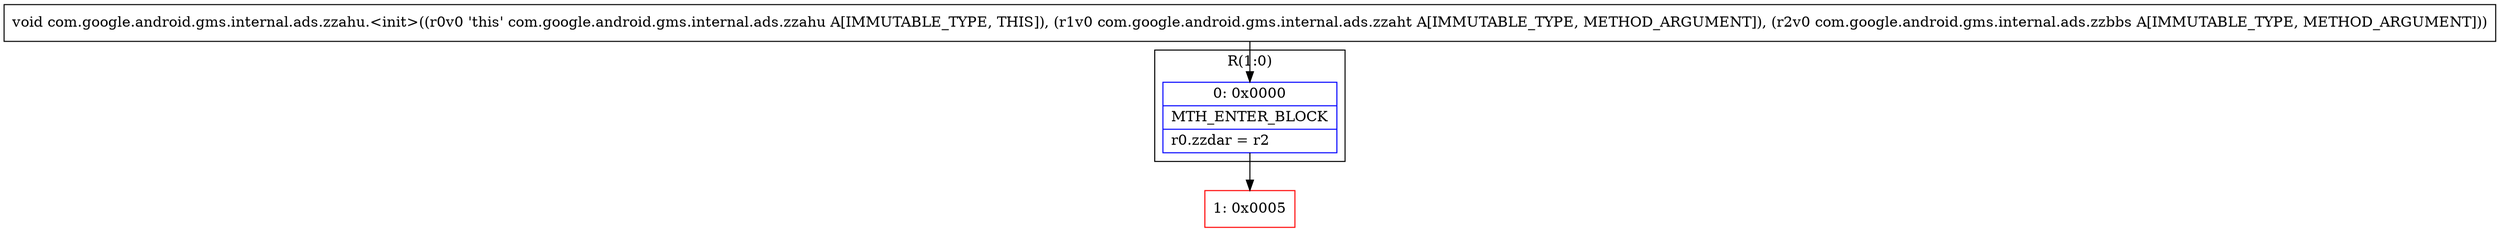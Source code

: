 digraph "CFG forcom.google.android.gms.internal.ads.zzahu.\<init\>(Lcom\/google\/android\/gms\/internal\/ads\/zzaht;Lcom\/google\/android\/gms\/internal\/ads\/zzbbs;)V" {
subgraph cluster_Region_500021947 {
label = "R(1:0)";
node [shape=record,color=blue];
Node_0 [shape=record,label="{0\:\ 0x0000|MTH_ENTER_BLOCK\l|r0.zzdar = r2\l}"];
}
Node_1 [shape=record,color=red,label="{1\:\ 0x0005}"];
MethodNode[shape=record,label="{void com.google.android.gms.internal.ads.zzahu.\<init\>((r0v0 'this' com.google.android.gms.internal.ads.zzahu A[IMMUTABLE_TYPE, THIS]), (r1v0 com.google.android.gms.internal.ads.zzaht A[IMMUTABLE_TYPE, METHOD_ARGUMENT]), (r2v0 com.google.android.gms.internal.ads.zzbbs A[IMMUTABLE_TYPE, METHOD_ARGUMENT])) }"];
MethodNode -> Node_0;
Node_0 -> Node_1;
}

